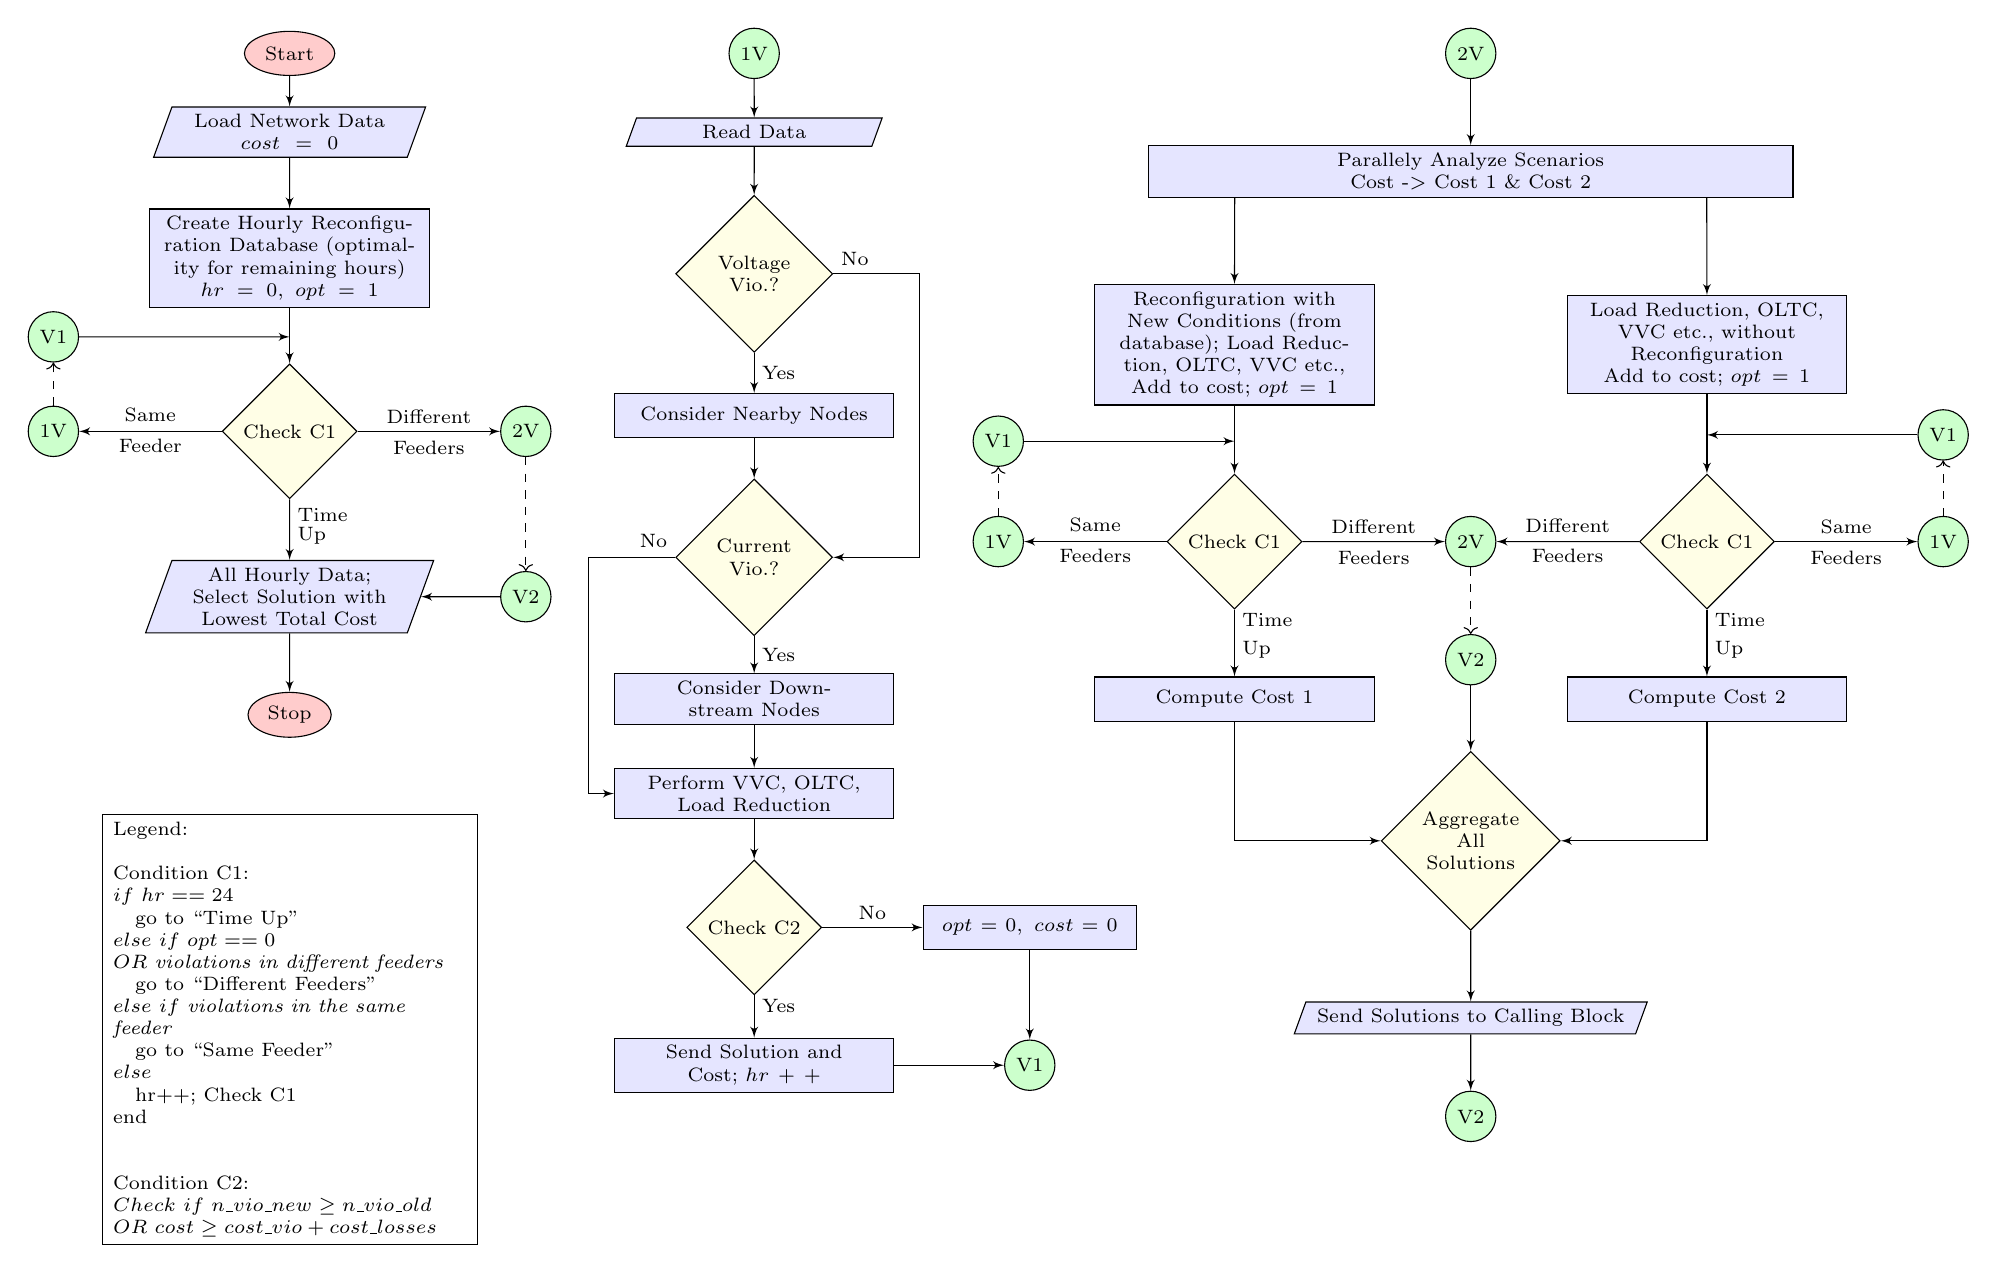 \begin{tikzpicture}[node distance = 1.5cm, auto]
\scriptsize

	% Define block styles
	\tikzstyle{decision} = [diamond, draw, fill=yellow!10, 
    text width=4.5em, text badly centered, node distance=3cm, inner sep=2pt]
	\tikzstyle{block} = [rectangle, draw, fill=blue!10, 
    text width=12em, text centered, minimum height=2em, minimum width=12em]
	\tikzstyle{io} = [trapezium, trapezium left angle=70, trapezium right angle=110, text centered, text width=10em, minimum width=10em, draw, fill=blue!10]
	\tikzstyle{line} = [draw, -latex']
	\tikzstyle{cloud} = [draw, ellipse,fill=red!20, node distance=3cm,
    minimum height=2em]
	\tikzstyle{con} = [draw, circle,fill=green!20, node distance=3cm,
    minimum height=2em]
	\tikzstyle{blank} = [node distance=1cm,minimum width=-1cm]
	\tikzstyle{legend} = [rectangle, draw,
    text width=16em, minimum height=2em, minimum width=17em]

	% Main Flow Chart
	\node [blank] (start) {};
	\node [cloud, below of=start, node distance=0cm] (init) {Start};
   	\node [io, below of=init, node distance=1cm] (load) {Load Network Data\\$cost=0$};
	\node [block, below of=load, node distance=1.6cm] (rec1) {Create Hourly Reconfiguration Database (optimality for remaining hours)\\ $hr=0,\ opt=1$};
	\node [decision, below of=rec1, node distance=2.2cm] (check1) {Check C1};
	\node [blank, below of=rec1,node distance=1.0cm] (b1) {};
	\node [con, left of=b1] (V1_1) {V1};
	\node [con, left of=check1] (1V_1) {1V};
	\node [con, right of=check1] (2V_1) {2V};
	\node [con, below of=2V_1, node distance=2.1cm] (V2_1) {V2};
	\node [blank, below of=check1] (b2) {};
	\node [io, below of=check1, node distance=2.1cm] (fin1) {All Hourly Data;\\Select Solution with Lowest Total Cost};
	\node [cloud, below of=fin1, node distance=1.5cm] (stop) {Stop};

	% Main Flowchart Paths
	\path [line] (init) -- (load);
	\path [line] (load) -- (rec1);
	\path [line] (rec1) -- (check1);
	\path [line] (V1_1) -- ($(b1.east)!0.5!(b1.west)$);
	\path [line] (check1.west) -- node [yshift=1.4em]  {Same} node {Feeder} (1V_1);
	\draw[dashed,->] (1V_1) -- (V1_1);
	\path [line] (check1.east) -- node {Different} node  [yshift=-1.4em] {Feeders} (2V_1);
	\path [line] (V2_1) -- (fin1);
	\draw[dashed,->] (2V_1) -- (V2_1);
	\path [line] (check1) -- node [near start] {Time} node [yshift=-0.3em] {Up} (fin1);
	\path [line] (fin1) -- (stop);

	% V1 Flowchart
	\node [con, right of= start, node distance=5.9cm](1V) {1V};
	\node [io, below of=1V, node distance=1cm] (read1V) {Read Data};
	\node [decision, below of=read1V, node distance=1.8cm](des1V_V) {Voltage Vio.?};
	\node [block, below of=des1V_V, node distance=1.8cm] (conV) {Consider Nearby Nodes};
	\node [decision, below of=conV, node distance=1.8cm](des1V_I) {Current Vio.?};
	\node [block, below of=des1V_I, node distance=1.8cm] (conI) {Consider Downstream Nodes};
	\node [block, below of=conI, node distance=1.2cm] (write1V) {Perform VVC, OLTC, Load Reduction};
	\node [decision, below of=write1V, node distance=1.7cm] (ok1V) {Check C2};
	\node [block, right of=ok1V, node distance=3.5cm, minimum width=9em, text width=9em] (no1V) {$opt=0,\ cost = 0$};
	\node [block, below of=ok1V, node distance=1.75cm] (res1V) {Send Solution and Cost; $hr++$};
	\node [con, right of=res1V, node distance=3.5cm] (V1) {V1};

	% V1 Flowchart Paths
	\path [line] (1V) -- (read1V);
	\path [line] (read1V) -- (des1V_V);
	\path [line] (des1V_V) -- node {Yes} (conV);
	\path [line] (des1V_V.east) --  node [near start] {No} +(1.1,0) |- (des1V_I.east);
	\path [line] (conV) -- (des1V_I);
	\path [line] (des1V_I) -- node {Yes} (conI);
	\path [line] (des1V_I.west) --  node [near start,yshift=1.4em] {No} +(-1.1,0) |- (write1V.west);
	\path [line] (conI) -- (write1V);
	\path [line] (write1V) -- (ok1V);
	\path [line] (ok1V) --  node [near start] {Yes} (res1V);
	\path [line] (ok1V) -- node {No} (no1V);
	\path [line] (no1V) -- (V1);
	\path [line] (res1V) -- (V1);

	% V2 Flowchart
	\centering
	\node [con, right of= start, node distance=15cm](2V) {2V};
	\node [block, below of=2V,minimum width=8cm,text width=8cm] (parallel) {Parallely Analyze Scenarios\\Cost -$>$ Cost 		1 \& Cost 2};
	\node [blank, below of=parallel, node distance=2.2cm] (bx) {};
	\node [block, left of=bx, node distance=3cm] (reconf) {Reconfiguration with New Conditions (from database); Load Reduction, OLTC, VVC etc.,\\ Add to cost; $opt=1$};
	\node [block, right of=bx, node distance=3cm] (lrvvc) {Load Reduction, OLTC, VVC etc., without Reconfiguration\\ Add to cost; $opt=1$};
	\node [blank, below of=reconf, node distance=1.225cm] (b3) {};
	\node [decision, below of=reconf, node distance=2.5cm] (check2) {Check C1};
	\node [con, left of=b3] (V1_2) {V1};
	\node [con, left of=check2] (1V_2) {1V};
	\node [block, below of=check2, node distance=2cm] (C1) {Compute Cost 1};

	\node [con, below of=2V, node distance=6.2cm] (2V_2) {2V};
	\node [con, below of=2V_2, node distance=1.5cm] (V2_2) {V2};
	\node [blank, below of=check2] (b4) {};
	\node [blank, below of=lrvvc, node distance=1.145cm] (b5) {};
	\node [decision, below of=lrvvc, node distance=2.5cm] (check3) {Check C1};
	\node [con, right of=b5] (V1_3) {V1};
	\node [con, right of=check3] (1V_3) {1V};
	\node [block, below of=check3, node distance=2cm] (C2) {Compute Cost 2};

	\node [decision, below of=parallel, node distance=8.5cm] (check4) {Aggregate All Solutions};
	\node [io, below of=check4, node distance=2.25cm, text width=4cm] (fin2) {Send Solutions to Calling Block};
	\node [con, below of=fin2, node distance=1.25cm] (V2) {V2};
	
	%V2 Flowchart Paths
	\path [line] (2V) -- (parallel);
	\path [line]  ($(parallel.south)!0.731!(parallel.south west)$) -- (reconf.north);
	\path [line]  ($(parallel.south)!0.731!(parallel.south east)$) -- (lrvvc.north);
	\path [line] (reconf) -- (check2);
	\path [line] (lrvvc) -- (check3);
	\path [line] (V1_2) -- ($(b3.east)!0.5!(b3.west)$);
	\path [line] (V1_3) -- ($(b5.east)!0.5!(b5.west)$);
	\path [line] (check2.east) -- node {Different} node  [yshift=-1.4em] {Feeders} (2V_2);
	\path [line] (check3.west) -- node  [yshift=1.4em] {Different} node {Feeders} (2V_2);
	\path [line] (V2_2) -- (check4);
	\draw[dashed,->] (2V_2) -- (V2_2);
	\path [line] (check2.west) -- node  [yshift=1.4em] {Same} node {Feeders} (1V_2);
	\path [line] (check3.east) -- node {Same} node  [yshift=-1.4em] {Feeders} (1V_3);
	\draw[dashed,->] (1V_2) -- (V1_2);
	\draw[dashed,->] (1V_3) -- (V1_3);
	\path [line] (check2) --  node [near start, yshift=0.3em] {Time} node [yshift=-0.3em] {Up} (C1);
	\path [line] (check3) --  node [near start, yshift=0.3em] {Time} node [yshift=-0.3em] {Up} (C2);
	\path [line] (C2.south) |- (check4.east);
	\path [line] (C1.south) |- (check4.west);
	\path [line] (check4.south) -- (fin2);
	\path [line] (fin2) -- (V2);

	% Legend
	\node [legend, below of=stop, node distance=4cm] (leg) {Legend:\\ \ \\Condition C1:\\$if\ hr == 24$\\\ \ \ go to ``Time Up''\\$else\ if\ opt == 0$\\$OR$ \textit{violations in different feeders}\\\ \ \ go to ``Different Feeders''\\$else\ if$ \textit{violations in the same feeder}\\\ \ \ go to ``Same Feeder''\\$else$\\\ \ \ hr++; Check C1\\end\\ \ \\ \ \\Condition C2:\\$Check\ if\ n\_vio\_new \ge n\_vio\_old$\\$OR\ cost \ge cost\_vio+cost\_losses$};

\end{tikzpicture}